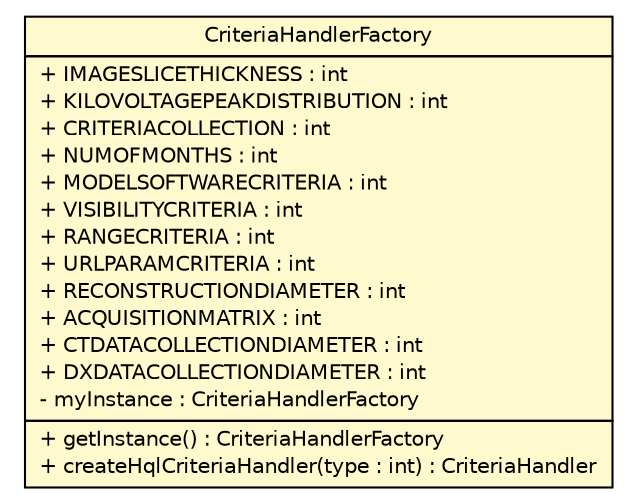#!/usr/local/bin/dot
#
# Class diagram 
# Generated by UmlGraph version 4.8 (http://www.spinellis.gr/sw/umlgraph)
#

digraph G {
	edge [fontname="Helvetica",fontsize=10,labelfontname="Helvetica",labelfontsize=10];
	node [fontname="Helvetica",fontsize=10,shape=plaintext];
	// gov.nih.nci.ncia.criteriahandler.CriteriaHandlerFactory
	c18522 [label=<<table border="0" cellborder="1" cellspacing="0" cellpadding="2" port="p" bgcolor="lemonChiffon" href="./CriteriaHandlerFactory.html">
		<tr><td><table border="0" cellspacing="0" cellpadding="1">
			<tr><td> CriteriaHandlerFactory </td></tr>
		</table></td></tr>
		<tr><td><table border="0" cellspacing="0" cellpadding="1">
			<tr><td align="left"> + IMAGESLICETHICKNESS : int </td></tr>
			<tr><td align="left"> + KILOVOLTAGEPEAKDISTRIBUTION : int </td></tr>
			<tr><td align="left"> + CRITERIACOLLECTION : int </td></tr>
			<tr><td align="left"> + NUMOFMONTHS : int </td></tr>
			<tr><td align="left"> + MODELSOFTWARECRITERIA : int </td></tr>
			<tr><td align="left"> + VISIBILITYCRITERIA : int </td></tr>
			<tr><td align="left"> + RANGECRITERIA : int </td></tr>
			<tr><td align="left"> + URLPARAMCRITERIA : int </td></tr>
			<tr><td align="left"> + RECONSTRUCTIONDIAMETER : int </td></tr>
			<tr><td align="left"> + ACQUISITIONMATRIX : int </td></tr>
			<tr><td align="left"> + CTDATACOLLECTIONDIAMETER : int </td></tr>
			<tr><td align="left"> + DXDATACOLLECTIONDIAMETER : int </td></tr>
			<tr><td align="left"> - myInstance : CriteriaHandlerFactory </td></tr>
		</table></td></tr>
		<tr><td><table border="0" cellspacing="0" cellpadding="1">
			<tr><td align="left"> + getInstance() : CriteriaHandlerFactory </td></tr>
			<tr><td align="left"> + createHqlCriteriaHandler(type : int) : CriteriaHandler </td></tr>
		</table></td></tr>
		</table>>, fontname="Helvetica", fontcolor="black", fontsize=10.0];
}

